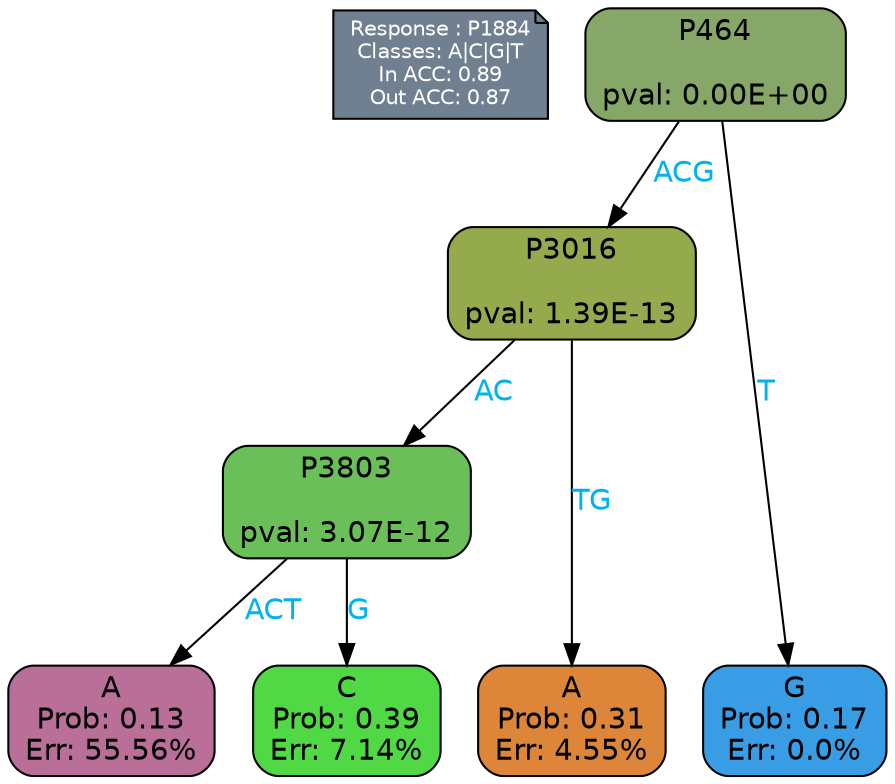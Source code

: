 digraph Tree {
node [shape=box, style="filled, rounded", color="black", fontname=helvetica] ;
graph [ranksep=equally, splines=polylines, bgcolor=transparent, dpi=600] ;
edge [fontname=helvetica] ;
LEGEND [label="Response : P1884
Classes: A|C|G|T
In ACC: 0.89
Out ACC: 0.87
",shape=note,align=left,style=filled,fillcolor="slategray",fontcolor="white",fontsize=10];1 [label="P464

pval: 0.00E+00", fillcolor="#86a767"] ;
2 [label="P3016

pval: 1.39E-13", fillcolor="#95a94d"] ;
3 [label="P3803

pval: 3.07E-12", fillcolor="#6abf59"] ;
4 [label="A
Prob: 0.13
Err: 55.56%", fillcolor="#ba6f98"] ;
5 [label="C
Prob: 0.39
Err: 7.14%", fillcolor="#51d845"] ;
6 [label="A
Prob: 0.31
Err: 4.55%", fillcolor="#dd8539"] ;
7 [label="G
Prob: 0.17
Err: 0.0%", fillcolor="#399de5"] ;
1 -> 2 [label="ACG",fontcolor=deepskyblue2] ;
1 -> 7 [label="T",fontcolor=deepskyblue2] ;
2 -> 3 [label="AC",fontcolor=deepskyblue2] ;
2 -> 6 [label="TG",fontcolor=deepskyblue2] ;
3 -> 4 [label="ACT",fontcolor=deepskyblue2] ;
3 -> 5 [label="G",fontcolor=deepskyblue2] ;
{rank = same; 4;5;6;7;}{rank = same; LEGEND;1;}}